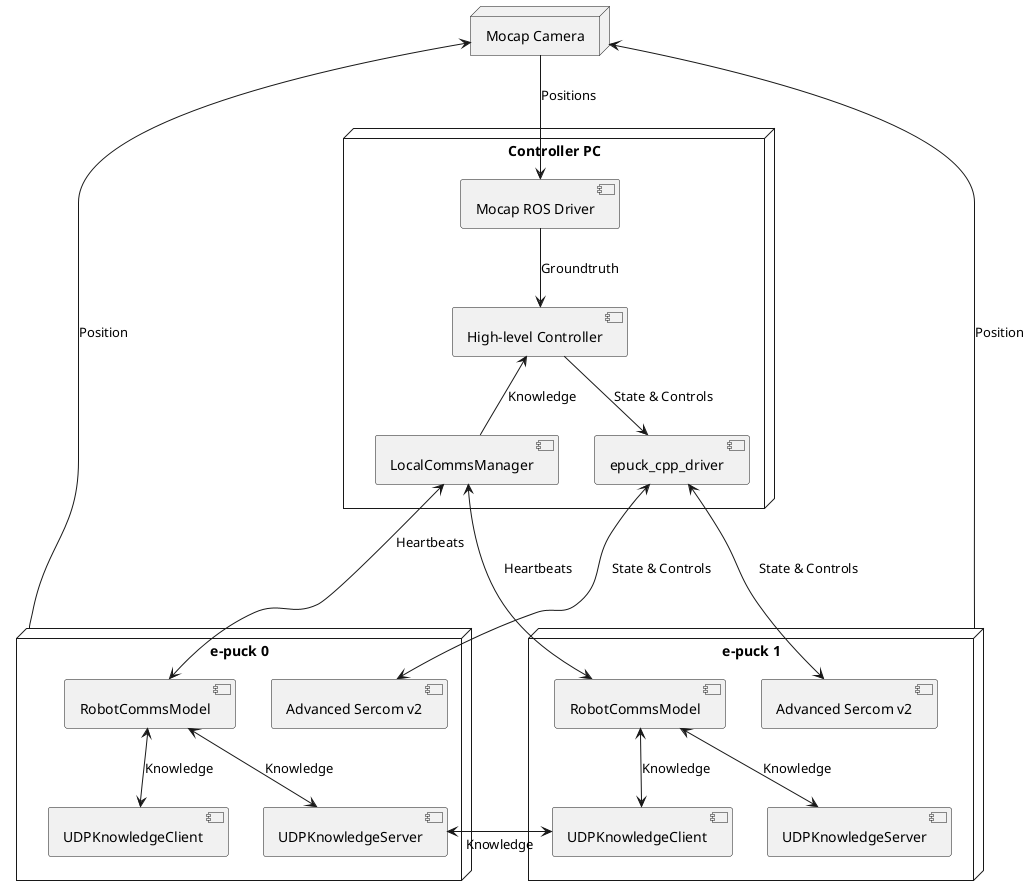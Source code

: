 @startuml

!$enable_digital_twin = 0

node "Mocap Camera"

node "Controller PC" {
  component "LocalCommsManager"

  component "High-level Controller"

  component "epuck_cpp_driver"

  component "Mocap ROS Driver"
}

node "e-puck 0" {
  !if ($enable_digital_twin == 0)
    component "RobotCommsModel" as epuck0RobotCommsModel
    component "UDPKnowledgeServer" as epuck0UDPKnowledgeServer
    component "UDPKnowledgeClient" as epuck0UDPKnowledgeClient
    component "Advanced Sercom v2" as epuck0AdvancedSercom
  !endif
}

node "e-puck 1" {
  !if ($enable_digital_twin == 0)
    component "RobotCommsModel" as epuck1RobotCommsModel
    component "UDPKnowledgeServer" as epuck1UDPKnowledgeServer
    component "UDPKnowledgeClient" as epuck1UDPKnowledgeClient
    component "Advanced Sercom v2" as epuck1AdvancedSercom
  !endif
}

"Mocap Camera" <-- "e-puck 0": Position
"Mocap Camera" <-- "e-puck 1": Position
"Mocap Camera" --> "Mocap ROS Driver": Positions
"Mocap ROS Driver" --> "High-level Controller": Groundtruth

"Controller PC" -[hidden]-> "e-puck 0"
"Controller PC" -[hidden]-> "e-puck 1"
"e-puck 0" -[hidden]> "e-puck 1"

' Simplify the diagram by hiding the UDP knowledge server and client connections if the digital twin is disabled
!if ($enable_digital_twin == 0)
  "epuck_cpp_driver" <--> epuck0AdvancedSercom: State & Controls
  "epuck_cpp_driver" <--> epuck1AdvancedSercom: State & Controls
  "LocalCommsManager" <--> epuck0RobotCommsModel: Heartbeats\n\n\n
  "LocalCommsManager" <--> epuck1RobotCommsModel: Heartbeats
  epuck0RobotCommsModel <--> epuck0UDPKnowledgeServer: Knowledge
  epuck0RobotCommsModel <--> epuck0UDPKnowledgeClient: Knowledge
  epuck1RobotCommsModel <--> epuck1UDPKnowledgeClient: Knowledge
  epuck1RobotCommsModel <--> epuck1UDPKnowledgeServer: Knowledge
  epuck0UDPKnowledgeServer <-> epuck1UDPKnowledgeClient: Knowledge
  epuck0UDPKnowledgeClient -[hidden]> epuck0UDPKnowledgeServer
  epuck1UDPKnowledgeClient -[hidden]> epuck1UDPKnowledgeServer
!else
  "epuck_cpp_driver" <--> "e-puck 0": State & Controls
  "epuck_cpp_driver" <--> "e-puck 1": State & Controls
  "LocalCommsManager" <--> "e-puck 0": Heartbeats\n\n\n
  "LocalCommsManager" <--> "e-puck 1": Heartbeats
  "e-puck 0" <-> "e-puck 1": Knowledge
!endif

"High-level Controller" --> "epuck_cpp_driver": State & Controls
"High-level Controller" <-- "LocalCommsManager": Knowledge

' Only show the Gazebo digital twin if enabled
!if ($enable_digital_twin == 1)
  node "Gazebo Digital Twin" as Gazebo {
    component "LocalCommsManager" as gzLocalCommsManager

    node "e-puck 0" as simEpuck0 {
      component "RobotCommsModel" as simEpuck0RobotCommsModel
      component "GZKnowledgeServer" as simEpuck0GZKnowledgeServer
      component "GZKnowledgeClient" as simEpuck0GZKnowledgeClient
    }

    node "e-puck 1" as simEpuck1 {
      component "RobotCommsModel" as simEpuck1RobotCommsModel
      component "GZKnowledgeServer" as simEpuck1GZKnowledgeServer
      component "GZKnowledgeClient" as simEpuck1GZKnowledgeClient
    }
  }

  "High-level Controller" -> Gazebo: State & Controls

  gzLocalCommsManager <--> simEpuck0RobotCommsModel: Heartbeats
  gzLocalCommsManager <--> simEpuck1RobotCommsModel: Heartbeats
  simEpuck0RobotCommsModel <--> simEpuck0GZKnowledgeServer: Knowledge
  simEpuck0RobotCommsModel <--> simEpuck0GZKnowledgeClient: Knowledge
  simEpuck1RobotCommsModel <--> simEpuck1GZKnowledgeClient: Knowledge
  simEpuck1RobotCommsModel <--> simEpuck1GZKnowledgeServer: Knowledge
  simEpuck0GZKnowledgeServer <-> simEpuck1GZKnowledgeClient: Knowledge

  simEpuck0 -[hidden]> simEpuck1
  simEpuck0GZKnowledgeClient -[hidden]> simEpuck0GZKnowledgeServer
  simEpuck1GZKnowledgeClient -[hidden]> simEpuck1GZKnowledgeServer
!endif

@enduml
